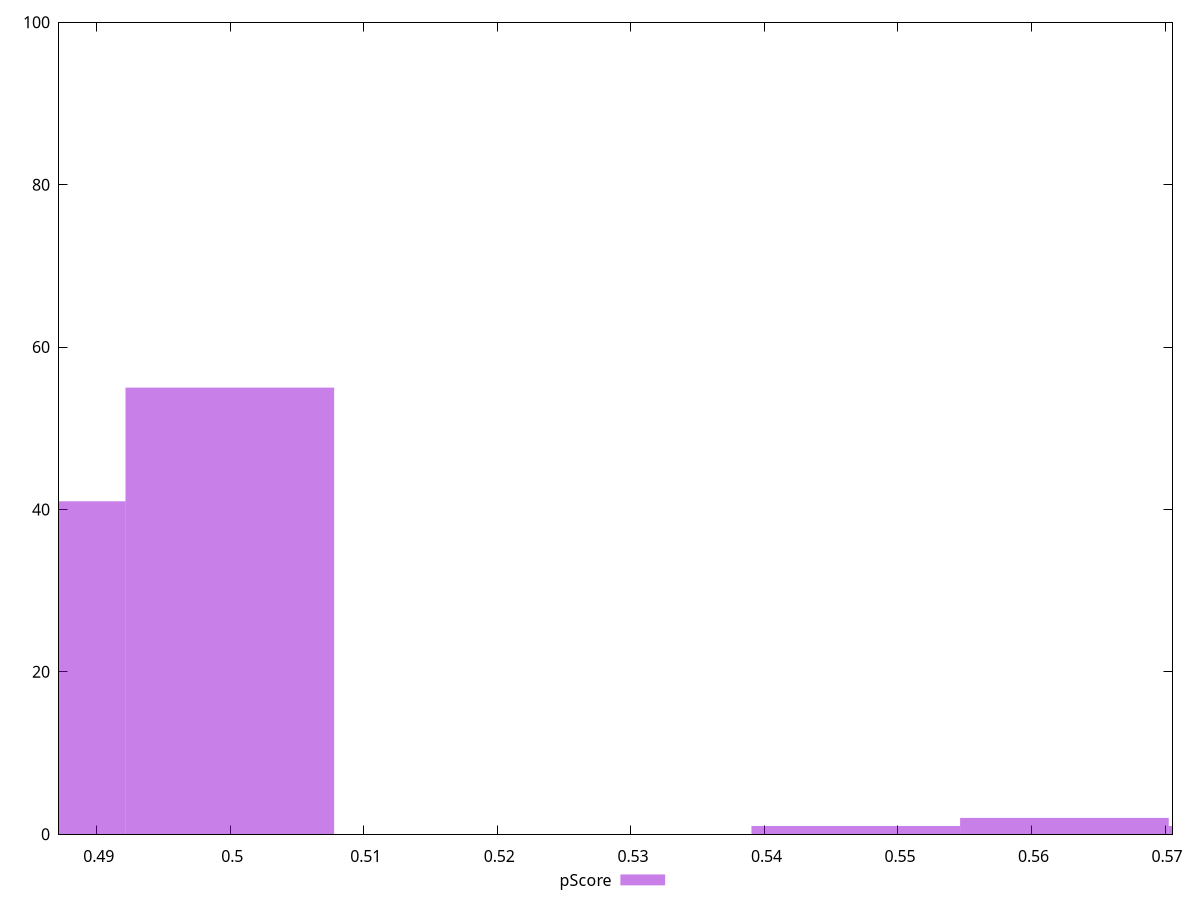 reset

$pScore <<EOF
0.49996726622394816 55
0.4843432891544498 41
0.5624631745019417 2
0.5468391974324432 1
0.5780871515714401 1
EOF

set key outside below
set boxwidth 0.01562397706949838
set xrange [0.4871764705882353:0.5705555555555556]
set yrange [0:100]
set trange [0:100]
set style fill transparent solid 0.5 noborder
set terminal svg size 640, 490 enhanced background rgb 'white'
set output "report_00025_2021-02-22T21:38:55.199Z/render-blocking-resources/samples/pages+cached+noadtech/pScore/histogram.svg"

plot $pScore title "pScore" with boxes

reset
